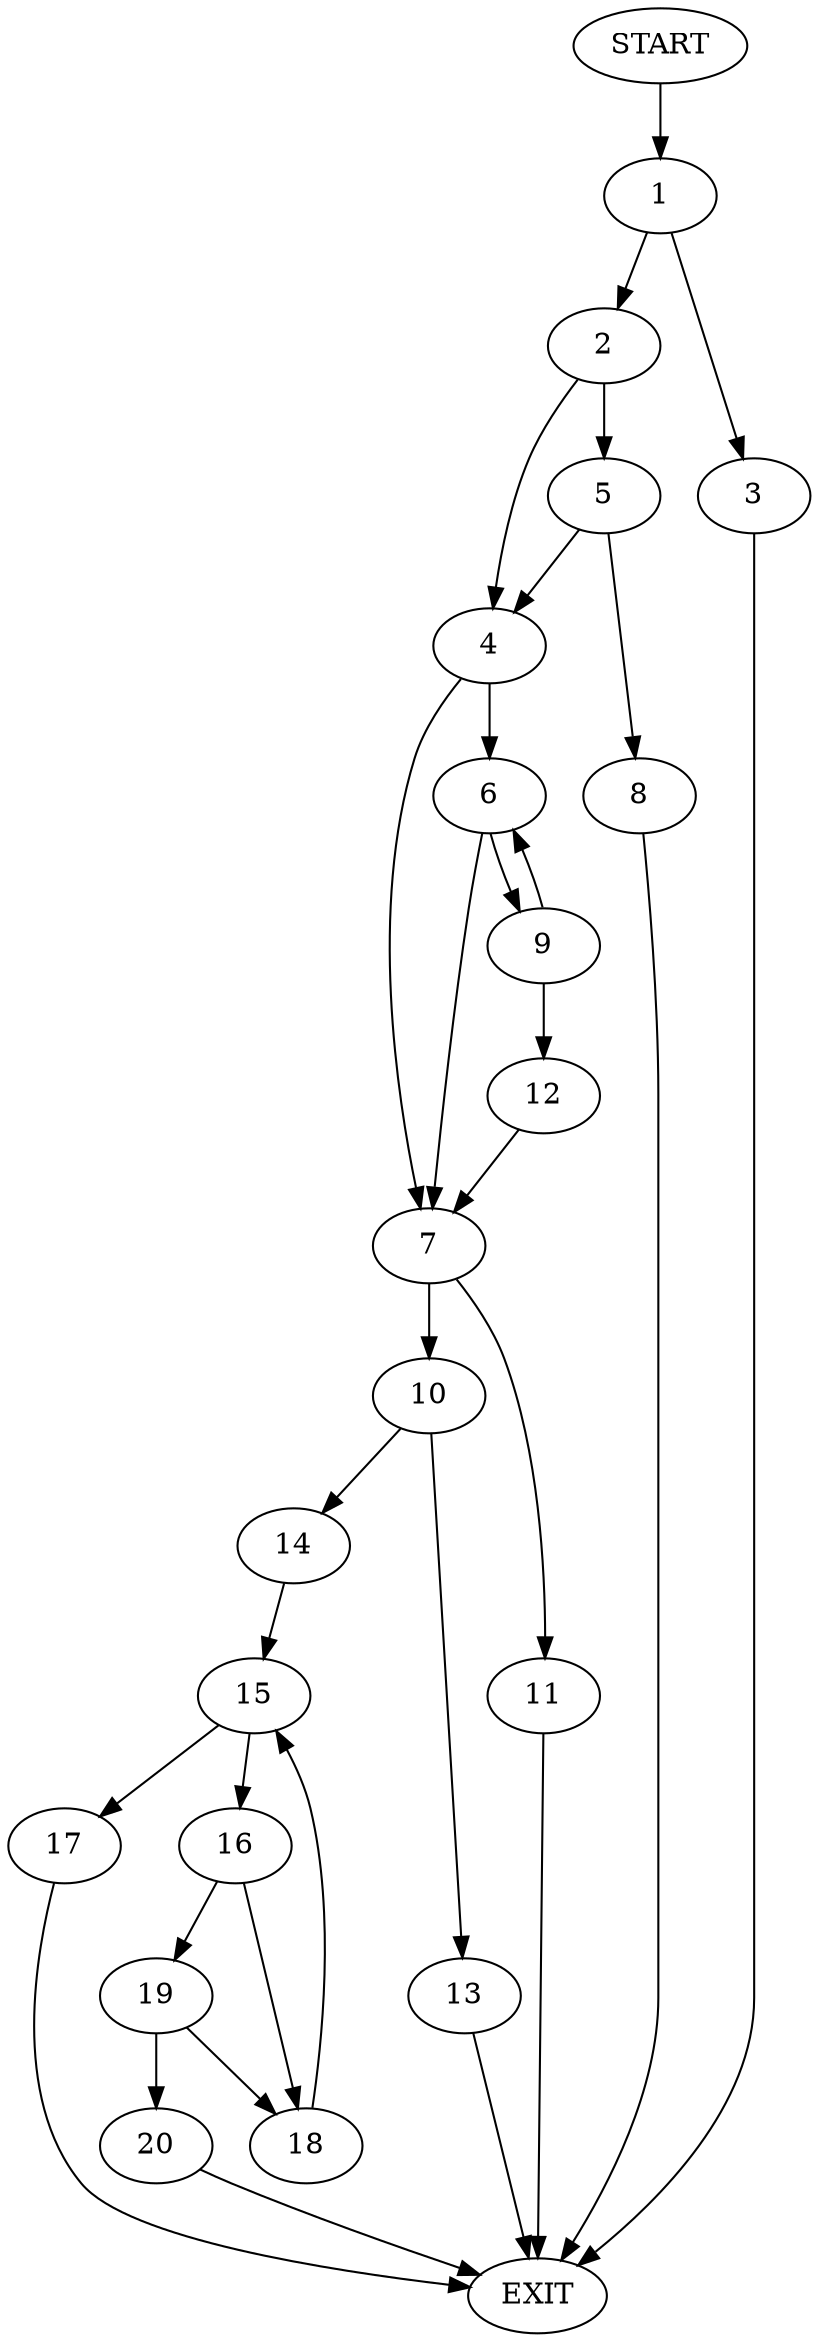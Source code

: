 digraph {
0 [label="START"]
21 [label="EXIT"]
0 -> 1
1 -> 2
1 -> 3
2 -> 4
2 -> 5
3 -> 21
4 -> 6
4 -> 7
5 -> 8
5 -> 4
8 -> 21
6 -> 9
6 -> 7
7 -> 10
7 -> 11
9 -> 6
9 -> 12
12 -> 7
11 -> 21
10 -> 13
10 -> 14
13 -> 21
14 -> 15
15 -> 16
15 -> 17
16 -> 18
16 -> 19
17 -> 21
19 -> 18
19 -> 20
18 -> 15
20 -> 21
}
